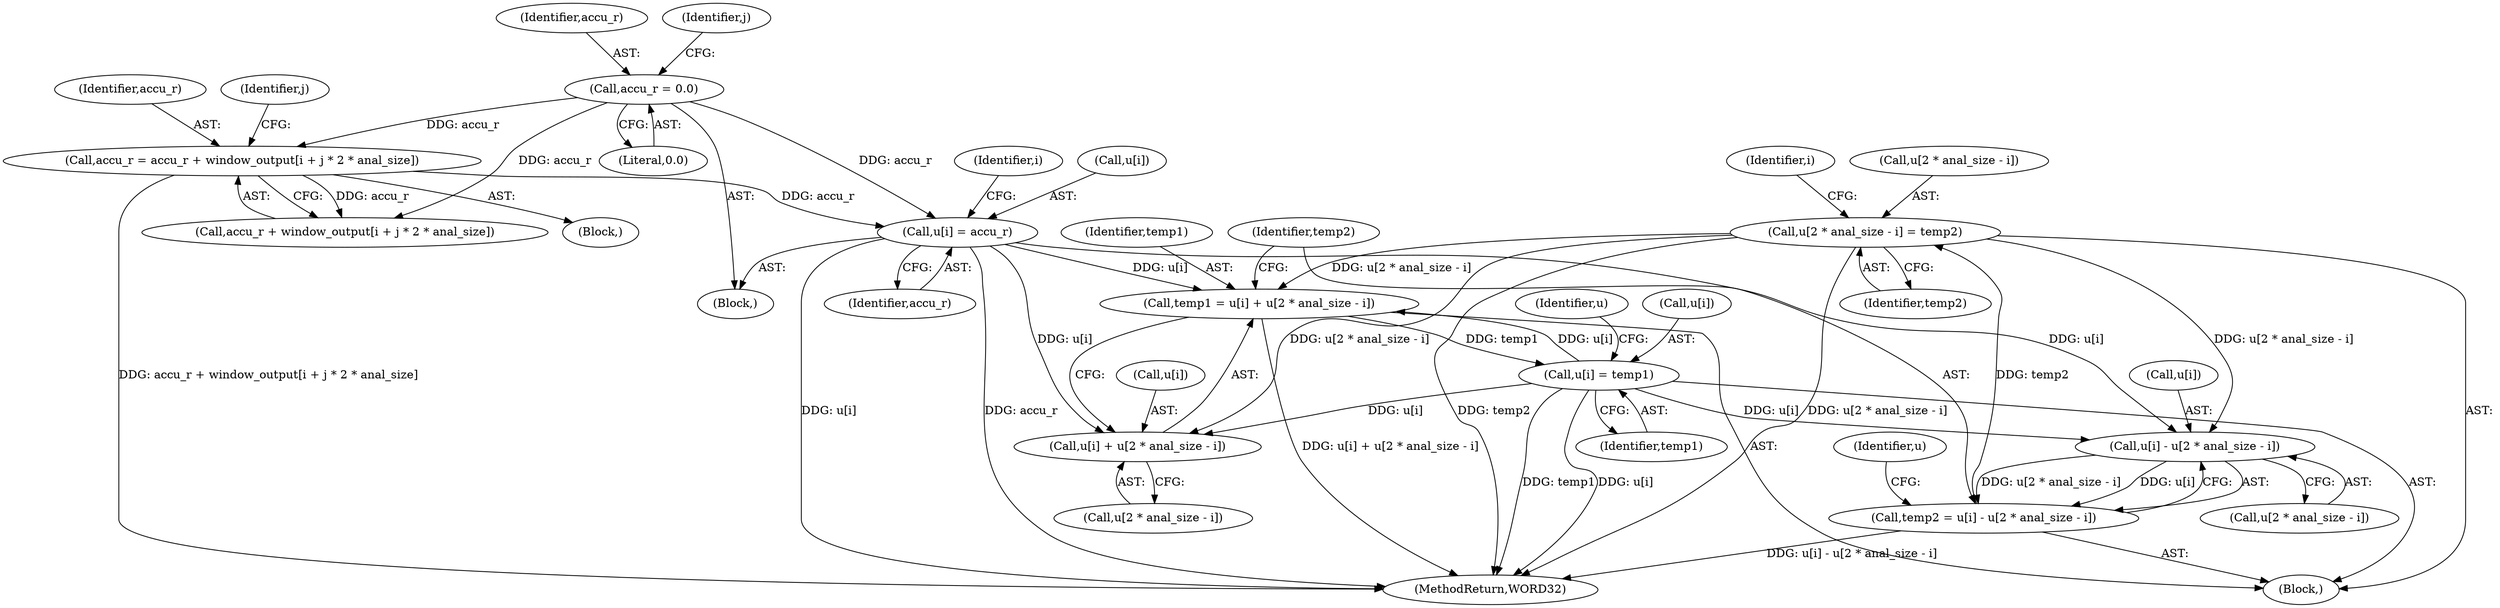 digraph "0_Android_04e8cd58f075bec5892e369c8deebca9c67e855c_2@array" {
"1000366" [label="(Call,u[2 * anal_size - i] = temp2)"];
"1000348" [label="(Call,temp2 = u[i] - u[2 * anal_size - i])"];
"1000350" [label="(Call,u[i] - u[2 * anal_size - i])"];
"1000361" [label="(Call,u[i] = temp1)"];
"1000334" [label="(Call,temp1 = u[i] + u[2 * anal_size - i])"];
"1000313" [label="(Call,u[i] = accu_r)"];
"1000300" [label="(Call,accu_r = accu_r + window_output[i + j * 2 * anal_size])"];
"1000287" [label="(Call,accu_r = 0.0)"];
"1000366" [label="(Call,u[2 * anal_size - i] = temp2)"];
"1000336" [label="(Call,u[i] + u[2 * anal_size - i])"];
"1000368" [label="(Identifier,u)"];
"1000287" [label="(Call,accu_r = 0.0)"];
"1000336" [label="(Call,u[i] + u[2 * anal_size - i])"];
"1000581" [label="(MethodReturn,WORD32)"];
"1000351" [label="(Call,u[i])"];
"1000340" [label="(Call,u[2 * anal_size - i])"];
"1000362" [label="(Call,u[i])"];
"1000365" [label="(Identifier,temp1)"];
"1000361" [label="(Call,u[i] = temp1)"];
"1000302" [label="(Call,accu_r + window_output[i + j * 2 * anal_size])"];
"1000367" [label="(Call,u[2 * anal_size - i])"];
"1000301" [label="(Identifier,accu_r)"];
"1000298" [label="(Identifier,j)"];
"1000366" [label="(Call,u[2 * anal_size - i] = temp2)"];
"1000354" [label="(Call,u[2 * anal_size - i])"];
"1000317" [label="(Identifier,accu_r)"];
"1000299" [label="(Block,)"];
"1000313" [label="(Call,u[i] = accu_r)"];
"1000348" [label="(Call,temp2 = u[i] - u[2 * anal_size - i])"];
"1000334" [label="(Call,temp1 = u[i] + u[2 * anal_size - i])"];
"1000374" [label="(Identifier,temp2)"];
"1000285" [label="(Identifier,i)"];
"1000288" [label="(Identifier,accu_r)"];
"1000337" [label="(Call,u[i])"];
"1000335" [label="(Identifier,temp1)"];
"1000289" [label="(Literal,0.0)"];
"1000363" [label="(Identifier,u)"];
"1000292" [label="(Identifier,j)"];
"1000332" [label="(Block,)"];
"1000286" [label="(Block,)"];
"1000350" [label="(Call,u[i] - u[2 * anal_size - i])"];
"1000349" [label="(Identifier,temp2)"];
"1000314" [label="(Call,u[i])"];
"1000331" [label="(Identifier,i)"];
"1000300" [label="(Call,accu_r = accu_r + window_output[i + j * 2 * anal_size])"];
"1000366" -> "1000332"  [label="AST: "];
"1000366" -> "1000374"  [label="CFG: "];
"1000367" -> "1000366"  [label="AST: "];
"1000374" -> "1000366"  [label="AST: "];
"1000331" -> "1000366"  [label="CFG: "];
"1000366" -> "1000581"  [label="DDG: u[2 * anal_size - i]"];
"1000366" -> "1000581"  [label="DDG: temp2"];
"1000366" -> "1000334"  [label="DDG: u[2 * anal_size - i]"];
"1000366" -> "1000336"  [label="DDG: u[2 * anal_size - i]"];
"1000366" -> "1000350"  [label="DDG: u[2 * anal_size - i]"];
"1000348" -> "1000366"  [label="DDG: temp2"];
"1000348" -> "1000332"  [label="AST: "];
"1000348" -> "1000350"  [label="CFG: "];
"1000349" -> "1000348"  [label="AST: "];
"1000350" -> "1000348"  [label="AST: "];
"1000363" -> "1000348"  [label="CFG: "];
"1000348" -> "1000581"  [label="DDG: u[i] - u[2 * anal_size - i]"];
"1000350" -> "1000348"  [label="DDG: u[i]"];
"1000350" -> "1000348"  [label="DDG: u[2 * anal_size - i]"];
"1000350" -> "1000354"  [label="CFG: "];
"1000351" -> "1000350"  [label="AST: "];
"1000354" -> "1000350"  [label="AST: "];
"1000361" -> "1000350"  [label="DDG: u[i]"];
"1000313" -> "1000350"  [label="DDG: u[i]"];
"1000361" -> "1000332"  [label="AST: "];
"1000361" -> "1000365"  [label="CFG: "];
"1000362" -> "1000361"  [label="AST: "];
"1000365" -> "1000361"  [label="AST: "];
"1000368" -> "1000361"  [label="CFG: "];
"1000361" -> "1000581"  [label="DDG: temp1"];
"1000361" -> "1000581"  [label="DDG: u[i]"];
"1000361" -> "1000334"  [label="DDG: u[i]"];
"1000361" -> "1000336"  [label="DDG: u[i]"];
"1000334" -> "1000361"  [label="DDG: temp1"];
"1000334" -> "1000332"  [label="AST: "];
"1000334" -> "1000336"  [label="CFG: "];
"1000335" -> "1000334"  [label="AST: "];
"1000336" -> "1000334"  [label="AST: "];
"1000349" -> "1000334"  [label="CFG: "];
"1000334" -> "1000581"  [label="DDG: u[i] + u[2 * anal_size - i]"];
"1000313" -> "1000334"  [label="DDG: u[i]"];
"1000313" -> "1000286"  [label="AST: "];
"1000313" -> "1000317"  [label="CFG: "];
"1000314" -> "1000313"  [label="AST: "];
"1000317" -> "1000313"  [label="AST: "];
"1000285" -> "1000313"  [label="CFG: "];
"1000313" -> "1000581"  [label="DDG: u[i]"];
"1000313" -> "1000581"  [label="DDG: accu_r"];
"1000300" -> "1000313"  [label="DDG: accu_r"];
"1000287" -> "1000313"  [label="DDG: accu_r"];
"1000313" -> "1000336"  [label="DDG: u[i]"];
"1000300" -> "1000299"  [label="AST: "];
"1000300" -> "1000302"  [label="CFG: "];
"1000301" -> "1000300"  [label="AST: "];
"1000302" -> "1000300"  [label="AST: "];
"1000298" -> "1000300"  [label="CFG: "];
"1000300" -> "1000581"  [label="DDG: accu_r + window_output[i + j * 2 * anal_size]"];
"1000287" -> "1000300"  [label="DDG: accu_r"];
"1000300" -> "1000302"  [label="DDG: accu_r"];
"1000287" -> "1000286"  [label="AST: "];
"1000287" -> "1000289"  [label="CFG: "];
"1000288" -> "1000287"  [label="AST: "];
"1000289" -> "1000287"  [label="AST: "];
"1000292" -> "1000287"  [label="CFG: "];
"1000287" -> "1000302"  [label="DDG: accu_r"];
"1000336" -> "1000340"  [label="CFG: "];
"1000337" -> "1000336"  [label="AST: "];
"1000340" -> "1000336"  [label="AST: "];
}
